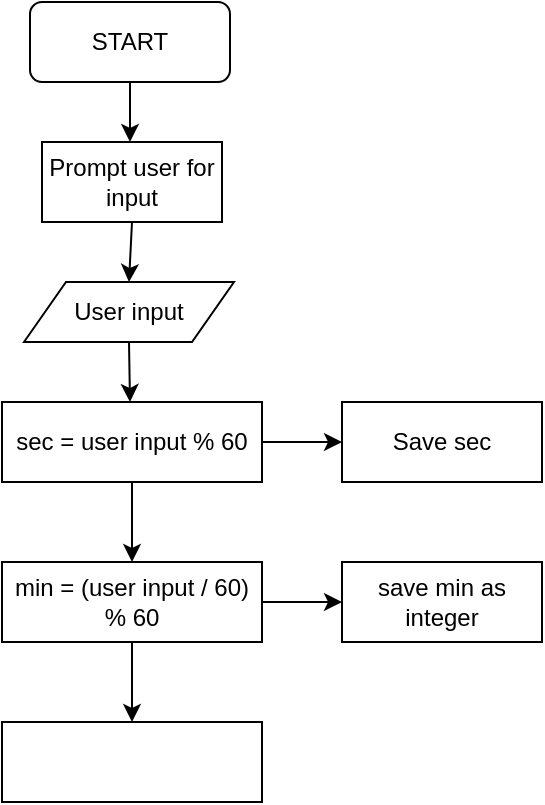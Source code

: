 <mxfile version="13.1.3" type="device"><diagram id="su6zRmreLhEo2BOr5aAK" name="Page-1"><mxGraphModel dx="1154" dy="620" grid="1" gridSize="10" guides="1" tooltips="1" connect="1" arrows="1" fold="1" page="1" pageScale="1" pageWidth="827" pageHeight="1169" math="0" shadow="0"><root><mxCell id="0"/><mxCell id="1" parent="0"/><mxCell id="3IYoY-APP43_xZKDEry8-1" value="START" style="rounded=1;whiteSpace=wrap;html=1;" vertex="1" parent="1"><mxGeometry x="364" width="100" height="40" as="geometry"/></mxCell><mxCell id="3IYoY-APP43_xZKDEry8-2" value="" style="endArrow=classic;html=1;exitX=0.5;exitY=1;exitDx=0;exitDy=0;" edge="1" parent="1" source="3IYoY-APP43_xZKDEry8-1"><mxGeometry width="50" height="50" relative="1" as="geometry"><mxPoint x="390" y="90" as="sourcePoint"/><mxPoint x="414" y="70" as="targetPoint"/></mxGeometry></mxCell><mxCell id="3IYoY-APP43_xZKDEry8-3" value="Prompt user for input" style="rounded=0;whiteSpace=wrap;html=1;" vertex="1" parent="1"><mxGeometry x="370" y="70" width="90" height="40" as="geometry"/></mxCell><mxCell id="3IYoY-APP43_xZKDEry8-4" value="User input" style="shape=parallelogram;perimeter=parallelogramPerimeter;whiteSpace=wrap;html=1;" vertex="1" parent="1"><mxGeometry x="361" y="140" width="105" height="30" as="geometry"/></mxCell><mxCell id="3IYoY-APP43_xZKDEry8-5" value="" style="endArrow=classic;html=1;exitX=0.5;exitY=1;exitDx=0;exitDy=0;entryX=0.5;entryY=0;entryDx=0;entryDy=0;" edge="1" parent="1" source="3IYoY-APP43_xZKDEry8-3" target="3IYoY-APP43_xZKDEry8-4"><mxGeometry width="50" height="50" relative="1" as="geometry"><mxPoint x="260" y="230" as="sourcePoint"/><mxPoint x="310" y="180" as="targetPoint"/></mxGeometry></mxCell><mxCell id="3IYoY-APP43_xZKDEry8-6" value="" style="endArrow=classic;html=1;exitX=0.5;exitY=1;exitDx=0;exitDy=0;" edge="1" parent="1" source="3IYoY-APP43_xZKDEry8-4"><mxGeometry width="50" height="50" relative="1" as="geometry"><mxPoint x="390" y="220" as="sourcePoint"/><mxPoint x="414" y="200" as="targetPoint"/></mxGeometry></mxCell><mxCell id="3IYoY-APP43_xZKDEry8-7" value="sec = user input % 60" style="rounded=0;whiteSpace=wrap;html=1;" vertex="1" parent="1"><mxGeometry x="350" y="200" width="130" height="40" as="geometry"/></mxCell><mxCell id="3IYoY-APP43_xZKDEry8-8" value="" style="endArrow=classic;html=1;exitX=1;exitY=0.5;exitDx=0;exitDy=0;" edge="1" parent="1" source="3IYoY-APP43_xZKDEry8-7"><mxGeometry width="50" height="50" relative="1" as="geometry"><mxPoint x="490" y="250" as="sourcePoint"/><mxPoint x="520" y="220" as="targetPoint"/></mxGeometry></mxCell><mxCell id="3IYoY-APP43_xZKDEry8-9" value="Save sec" style="rounded=0;whiteSpace=wrap;html=1;" vertex="1" parent="1"><mxGeometry x="520" y="200" width="100" height="40" as="geometry"/></mxCell><mxCell id="3IYoY-APP43_xZKDEry8-10" value="" style="endArrow=classic;html=1;exitX=0.5;exitY=1;exitDx=0;exitDy=0;" edge="1" parent="1" source="3IYoY-APP43_xZKDEry8-7"><mxGeometry width="50" height="50" relative="1" as="geometry"><mxPoint x="390" y="290" as="sourcePoint"/><mxPoint x="415" y="280" as="targetPoint"/></mxGeometry></mxCell><mxCell id="3IYoY-APP43_xZKDEry8-11" value="min = (user input / 60) % 60" style="rounded=0;whiteSpace=wrap;html=1;" vertex="1" parent="1"><mxGeometry x="350" y="280" width="130" height="40" as="geometry"/></mxCell><mxCell id="3IYoY-APP43_xZKDEry8-12" value="" style="endArrow=classic;html=1;exitX=1;exitY=0.5;exitDx=0;exitDy=0;" edge="1" parent="1" source="3IYoY-APP43_xZKDEry8-11"><mxGeometry width="50" height="50" relative="1" as="geometry"><mxPoint x="490" y="340" as="sourcePoint"/><mxPoint x="520" y="300" as="targetPoint"/></mxGeometry></mxCell><mxCell id="3IYoY-APP43_xZKDEry8-13" value="save min as integer" style="rounded=0;whiteSpace=wrap;html=1;" vertex="1" parent="1"><mxGeometry x="520" y="280" width="100" height="40" as="geometry"/></mxCell><mxCell id="3IYoY-APP43_xZKDEry8-14" value="" style="endArrow=classic;html=1;exitX=0.5;exitY=1;exitDx=0;exitDy=0;" edge="1" parent="1" source="3IYoY-APP43_xZKDEry8-11"><mxGeometry width="50" height="50" relative="1" as="geometry"><mxPoint x="390" y="370" as="sourcePoint"/><mxPoint x="415" y="360" as="targetPoint"/></mxGeometry></mxCell><mxCell id="3IYoY-APP43_xZKDEry8-15" value="" style="rounded=0;whiteSpace=wrap;html=1;" vertex="1" parent="1"><mxGeometry x="350" y="360" width="130" height="40" as="geometry"/></mxCell></root></mxGraphModel></diagram></mxfile>